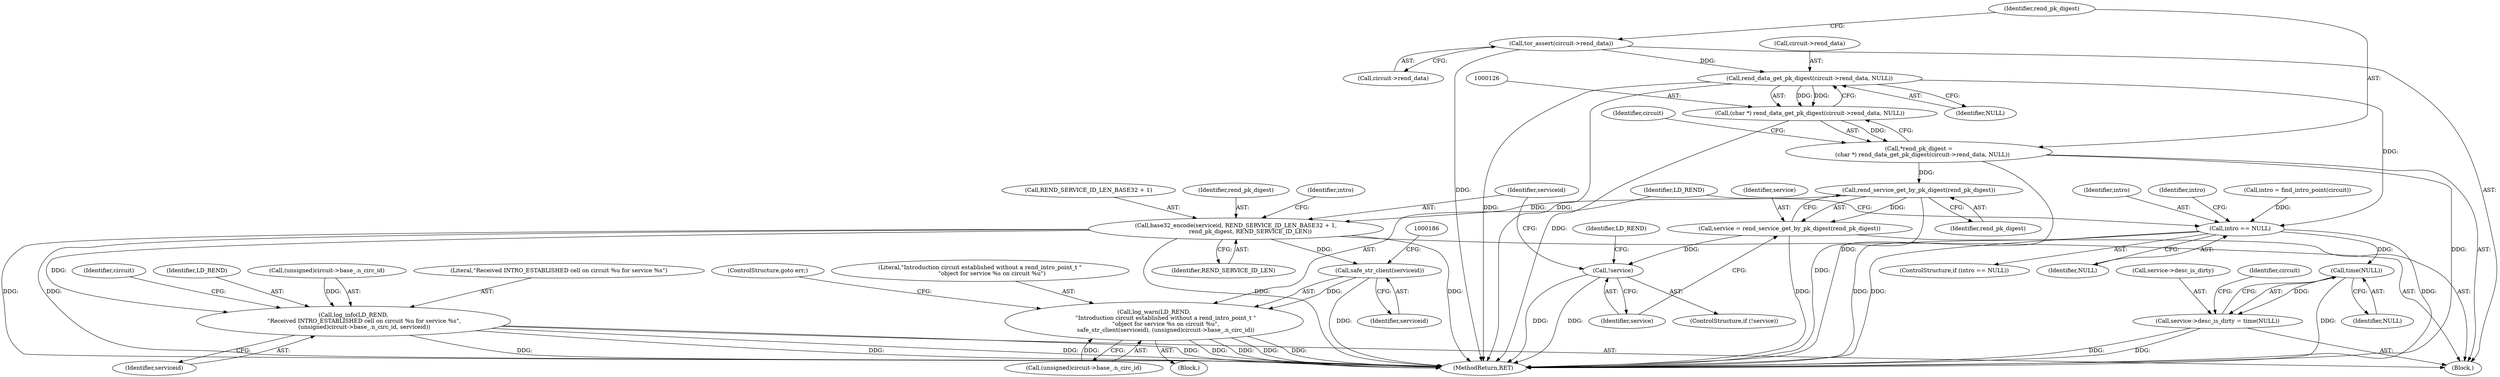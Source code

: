digraph "0_tor_09ea89764a4d3a907808ed7d4fe42abfe64bd486@API" {
"1000118" [label="(Call,tor_assert(circuit->rend_data))"];
"1000127" [label="(Call,rend_data_get_pk_digest(circuit->rend_data, NULL))"];
"1000125" [label="(Call,(char *) rend_data_get_pk_digest(circuit->rend_data, NULL))"];
"1000123" [label="(Call,*rend_pk_digest =\n    (char *) rend_data_get_pk_digest(circuit->rend_data, NULL))"];
"1000147" [label="(Call,rend_service_get_by_pk_digest(rend_pk_digest))"];
"1000145" [label="(Call,service = rend_service_get_by_pk_digest(rend_pk_digest))"];
"1000150" [label="(Call,!service)"];
"1000164" [label="(Call,base32_encode(serviceid, REND_SERVICE_ID_LEN_BASE32 + 1,\n                rend_pk_digest, REND_SERVICE_ID_LEN))"];
"1000183" [label="(Call,safe_str_client(serviceid))"];
"1000180" [label="(Call,log_warn(LD_REND,\n             \"Introduction circuit established without a rend_intro_point_t \"\n             \"object for service %s on circuit %u\",\n             safe_str_client(serviceid), (unsigned)circuit->base_.n_circ_id))"];
"1000208" [label="(Call,log_info(LD_REND,\n            \"Received INTRO_ESTABLISHED cell on circuit %u for service %s\",\n            (unsigned)circuit->base_.n_circ_id, serviceid))"];
"1000176" [label="(Call,intro == NULL)"];
"1000202" [label="(Call,time(NULL))"];
"1000198" [label="(Call,service->desc_is_dirty = time(NULL))"];
"1000150" [label="(Call,!service)"];
"1000124" [label="(Identifier,rend_pk_digest)"];
"1000171" [label="(Call,intro = find_intro_point(circuit))"];
"1000149" [label="(ControlStructure,if (!service))"];
"1000176" [label="(Call,intro == NULL)"];
"1000151" [label="(Identifier,service)"];
"1000147" [label="(Call,rend_service_get_by_pk_digest(rend_pk_digest))"];
"1000146" [label="(Identifier,service)"];
"1000211" [label="(Call,(unsigned)circuit->base_.n_circ_id)"];
"1000202" [label="(Call,time(NULL))"];
"1000198" [label="(Call,service->desc_is_dirty = time(NULL))"];
"1000184" [label="(Identifier,serviceid)"];
"1000208" [label="(Call,log_info(LD_REND,\n            \"Received INTRO_ESTABLISHED cell on circuit %u for service %s\",\n            (unsigned)circuit->base_.n_circ_id, serviceid))"];
"1000165" [label="(Identifier,serviceid)"];
"1000164" [label="(Call,base32_encode(serviceid, REND_SERVICE_ID_LEN_BASE32 + 1,\n                rend_pk_digest, REND_SERVICE_ID_LEN))"];
"1000127" [label="(Call,rend_data_get_pk_digest(circuit->rend_data, NULL))"];
"1000180" [label="(Call,log_warn(LD_REND,\n             \"Introduction circuit established without a rend_intro_point_t \"\n             \"object for service %s on circuit %u\",\n             safe_str_client(serviceid), (unsigned)circuit->base_.n_circ_id))"];
"1000118" [label="(Call,tor_assert(circuit->rend_data))"];
"1000192" [label="(ControlStructure,goto err;)"];
"1000175" [label="(ControlStructure,if (intro == NULL))"];
"1000178" [label="(Identifier,NULL)"];
"1000231" [label="(MethodReturn,RET)"];
"1000119" [label="(Call,circuit->rend_data)"];
"1000210" [label="(Literal,\"Received INTRO_ESTABLISHED cell on circuit %u for service %s\")"];
"1000177" [label="(Identifier,intro)"];
"1000218" [label="(Identifier,serviceid)"];
"1000195" [label="(Identifier,intro)"];
"1000125" [label="(Call,(char *) rend_data_get_pk_digest(circuit->rend_data, NULL))"];
"1000182" [label="(Literal,\"Introduction circuit established without a rend_intro_point_t \"\n             \"object for service %s on circuit %u\")"];
"1000170" [label="(Identifier,REND_SERVICE_ID_LEN)"];
"1000136" [label="(Identifier,circuit)"];
"1000131" [label="(Identifier,NULL)"];
"1000166" [label="(Call,REND_SERVICE_ID_LEN_BASE32 + 1)"];
"1000148" [label="(Identifier,rend_pk_digest)"];
"1000123" [label="(Call,*rend_pk_digest =\n    (char *) rend_data_get_pk_digest(circuit->rend_data, NULL))"];
"1000128" [label="(Call,circuit->rend_data)"];
"1000183" [label="(Call,safe_str_client(serviceid))"];
"1000220" [label="(Identifier,circuit)"];
"1000179" [label="(Block,)"];
"1000199" [label="(Call,service->desc_is_dirty)"];
"1000209" [label="(Identifier,LD_REND)"];
"1000145" [label="(Call,service = rend_service_get_by_pk_digest(rend_pk_digest))"];
"1000154" [label="(Identifier,LD_REND)"];
"1000108" [label="(Block,)"];
"1000169" [label="(Identifier,rend_pk_digest)"];
"1000172" [label="(Identifier,intro)"];
"1000206" [label="(Identifier,circuit)"];
"1000203" [label="(Identifier,NULL)"];
"1000181" [label="(Identifier,LD_REND)"];
"1000185" [label="(Call,(unsigned)circuit->base_.n_circ_id)"];
"1000118" -> "1000108"  [label="AST: "];
"1000118" -> "1000119"  [label="CFG: "];
"1000119" -> "1000118"  [label="AST: "];
"1000124" -> "1000118"  [label="CFG: "];
"1000118" -> "1000231"  [label="DDG: "];
"1000118" -> "1000127"  [label="DDG: "];
"1000127" -> "1000125"  [label="AST: "];
"1000127" -> "1000131"  [label="CFG: "];
"1000128" -> "1000127"  [label="AST: "];
"1000131" -> "1000127"  [label="AST: "];
"1000125" -> "1000127"  [label="CFG: "];
"1000127" -> "1000231"  [label="DDG: "];
"1000127" -> "1000231"  [label="DDG: "];
"1000127" -> "1000125"  [label="DDG: "];
"1000127" -> "1000125"  [label="DDG: "];
"1000127" -> "1000176"  [label="DDG: "];
"1000125" -> "1000123"  [label="AST: "];
"1000126" -> "1000125"  [label="AST: "];
"1000123" -> "1000125"  [label="CFG: "];
"1000125" -> "1000231"  [label="DDG: "];
"1000125" -> "1000123"  [label="DDG: "];
"1000123" -> "1000108"  [label="AST: "];
"1000124" -> "1000123"  [label="AST: "];
"1000136" -> "1000123"  [label="CFG: "];
"1000123" -> "1000231"  [label="DDG: "];
"1000123" -> "1000231"  [label="DDG: "];
"1000123" -> "1000147"  [label="DDG: "];
"1000147" -> "1000145"  [label="AST: "];
"1000147" -> "1000148"  [label="CFG: "];
"1000148" -> "1000147"  [label="AST: "];
"1000145" -> "1000147"  [label="CFG: "];
"1000147" -> "1000231"  [label="DDG: "];
"1000147" -> "1000145"  [label="DDG: "];
"1000147" -> "1000164"  [label="DDG: "];
"1000145" -> "1000108"  [label="AST: "];
"1000146" -> "1000145"  [label="AST: "];
"1000151" -> "1000145"  [label="CFG: "];
"1000145" -> "1000231"  [label="DDG: "];
"1000145" -> "1000150"  [label="DDG: "];
"1000150" -> "1000149"  [label="AST: "];
"1000150" -> "1000151"  [label="CFG: "];
"1000151" -> "1000150"  [label="AST: "];
"1000154" -> "1000150"  [label="CFG: "];
"1000165" -> "1000150"  [label="CFG: "];
"1000150" -> "1000231"  [label="DDG: "];
"1000150" -> "1000231"  [label="DDG: "];
"1000164" -> "1000108"  [label="AST: "];
"1000164" -> "1000170"  [label="CFG: "];
"1000165" -> "1000164"  [label="AST: "];
"1000166" -> "1000164"  [label="AST: "];
"1000169" -> "1000164"  [label="AST: "];
"1000170" -> "1000164"  [label="AST: "];
"1000172" -> "1000164"  [label="CFG: "];
"1000164" -> "1000231"  [label="DDG: "];
"1000164" -> "1000231"  [label="DDG: "];
"1000164" -> "1000231"  [label="DDG: "];
"1000164" -> "1000231"  [label="DDG: "];
"1000164" -> "1000183"  [label="DDG: "];
"1000164" -> "1000208"  [label="DDG: "];
"1000183" -> "1000180"  [label="AST: "];
"1000183" -> "1000184"  [label="CFG: "];
"1000184" -> "1000183"  [label="AST: "];
"1000186" -> "1000183"  [label="CFG: "];
"1000183" -> "1000231"  [label="DDG: "];
"1000183" -> "1000180"  [label="DDG: "];
"1000180" -> "1000179"  [label="AST: "];
"1000180" -> "1000185"  [label="CFG: "];
"1000181" -> "1000180"  [label="AST: "];
"1000182" -> "1000180"  [label="AST: "];
"1000185" -> "1000180"  [label="AST: "];
"1000192" -> "1000180"  [label="CFG: "];
"1000180" -> "1000231"  [label="DDG: "];
"1000180" -> "1000231"  [label="DDG: "];
"1000180" -> "1000231"  [label="DDG: "];
"1000180" -> "1000231"  [label="DDG: "];
"1000185" -> "1000180"  [label="DDG: "];
"1000208" -> "1000108"  [label="AST: "];
"1000208" -> "1000218"  [label="CFG: "];
"1000209" -> "1000208"  [label="AST: "];
"1000210" -> "1000208"  [label="AST: "];
"1000211" -> "1000208"  [label="AST: "];
"1000218" -> "1000208"  [label="AST: "];
"1000220" -> "1000208"  [label="CFG: "];
"1000208" -> "1000231"  [label="DDG: "];
"1000208" -> "1000231"  [label="DDG: "];
"1000208" -> "1000231"  [label="DDG: "];
"1000208" -> "1000231"  [label="DDG: "];
"1000211" -> "1000208"  [label="DDG: "];
"1000176" -> "1000175"  [label="AST: "];
"1000176" -> "1000178"  [label="CFG: "];
"1000177" -> "1000176"  [label="AST: "];
"1000178" -> "1000176"  [label="AST: "];
"1000181" -> "1000176"  [label="CFG: "];
"1000195" -> "1000176"  [label="CFG: "];
"1000176" -> "1000231"  [label="DDG: "];
"1000176" -> "1000231"  [label="DDG: "];
"1000176" -> "1000231"  [label="DDG: "];
"1000171" -> "1000176"  [label="DDG: "];
"1000176" -> "1000202"  [label="DDG: "];
"1000202" -> "1000198"  [label="AST: "];
"1000202" -> "1000203"  [label="CFG: "];
"1000203" -> "1000202"  [label="AST: "];
"1000198" -> "1000202"  [label="CFG: "];
"1000202" -> "1000231"  [label="DDG: "];
"1000202" -> "1000198"  [label="DDG: "];
"1000198" -> "1000108"  [label="AST: "];
"1000199" -> "1000198"  [label="AST: "];
"1000206" -> "1000198"  [label="CFG: "];
"1000198" -> "1000231"  [label="DDG: "];
"1000198" -> "1000231"  [label="DDG: "];
}
